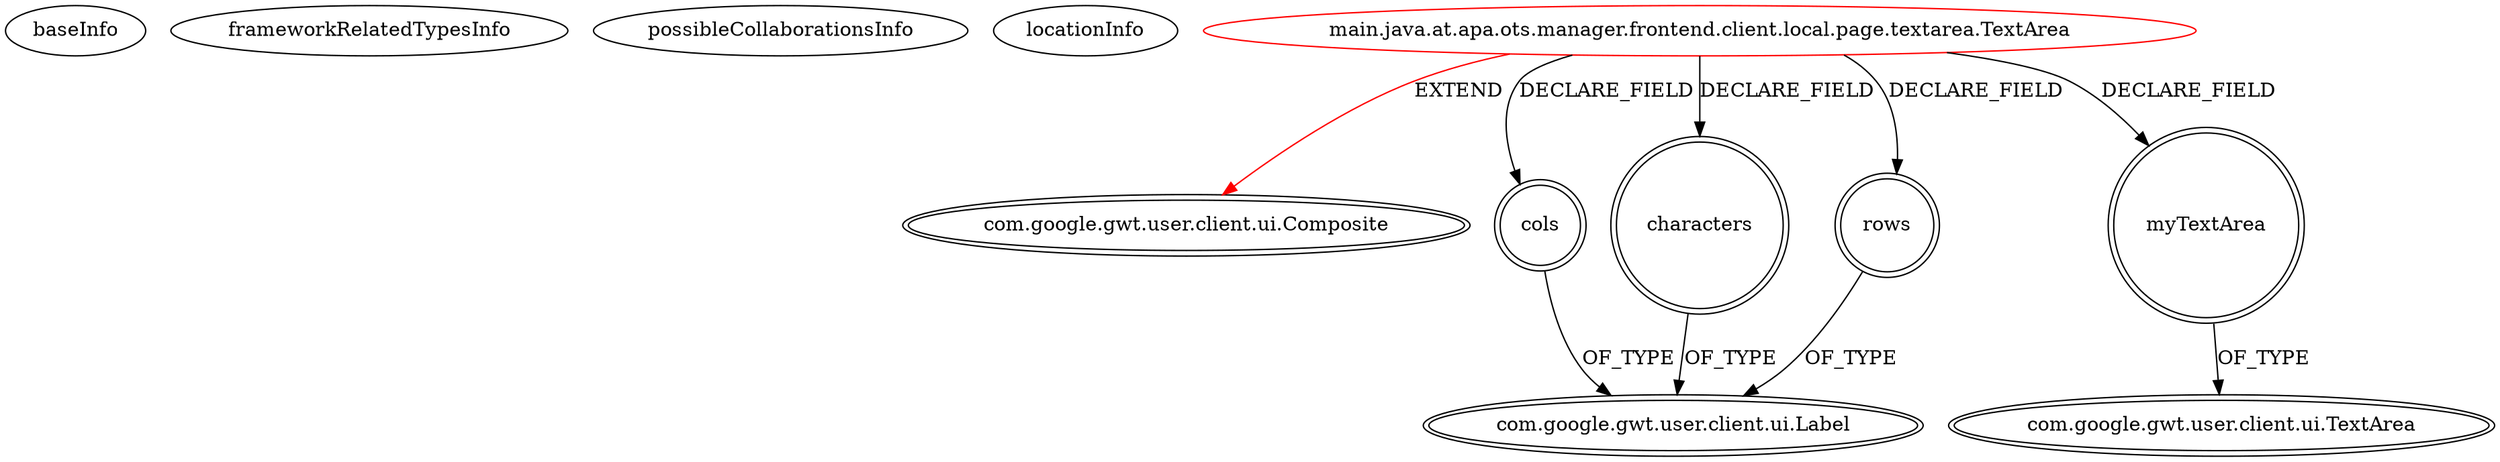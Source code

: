 digraph {
baseInfo[graphId=4054,category="extension_graph",isAnonymous=false,possibleRelation=false]
frameworkRelatedTypesInfo[0="com.google.gwt.user.client.ui.Composite"]
possibleCollaborationsInfo[]
locationInfo[projectName="michaeljank-prototype-gwt",filePath="/michaeljank-prototype-gwt/prototype-gwt-master/src/main/java/at/apa/ots/manager/frontend/client/local/page/textarea/TextArea.java",contextSignature="TextArea",graphId="4054"]
0[label="main.java.at.apa.ots.manager.frontend.client.local.page.textarea.TextArea",vertexType="ROOT_CLIENT_CLASS_DECLARATION",isFrameworkType=false,color=red]
1[label="com.google.gwt.user.client.ui.Composite",vertexType="FRAMEWORK_CLASS_TYPE",isFrameworkType=true,peripheries=2]
2[label="characters",vertexType="FIELD_DECLARATION",isFrameworkType=true,peripheries=2,shape=circle]
3[label="com.google.gwt.user.client.ui.Label",vertexType="FRAMEWORK_CLASS_TYPE",isFrameworkType=true,peripheries=2]
4[label="cols",vertexType="FIELD_DECLARATION",isFrameworkType=true,peripheries=2,shape=circle]
6[label="myTextArea",vertexType="FIELD_DECLARATION",isFrameworkType=true,peripheries=2,shape=circle]
7[label="com.google.gwt.user.client.ui.TextArea",vertexType="FRAMEWORK_CLASS_TYPE",isFrameworkType=true,peripheries=2]
8[label="rows",vertexType="FIELD_DECLARATION",isFrameworkType=true,peripheries=2,shape=circle]
0->1[label="EXTEND",color=red]
0->2[label="DECLARE_FIELD"]
2->3[label="OF_TYPE"]
0->4[label="DECLARE_FIELD"]
4->3[label="OF_TYPE"]
0->6[label="DECLARE_FIELD"]
6->7[label="OF_TYPE"]
0->8[label="DECLARE_FIELD"]
8->3[label="OF_TYPE"]
}
